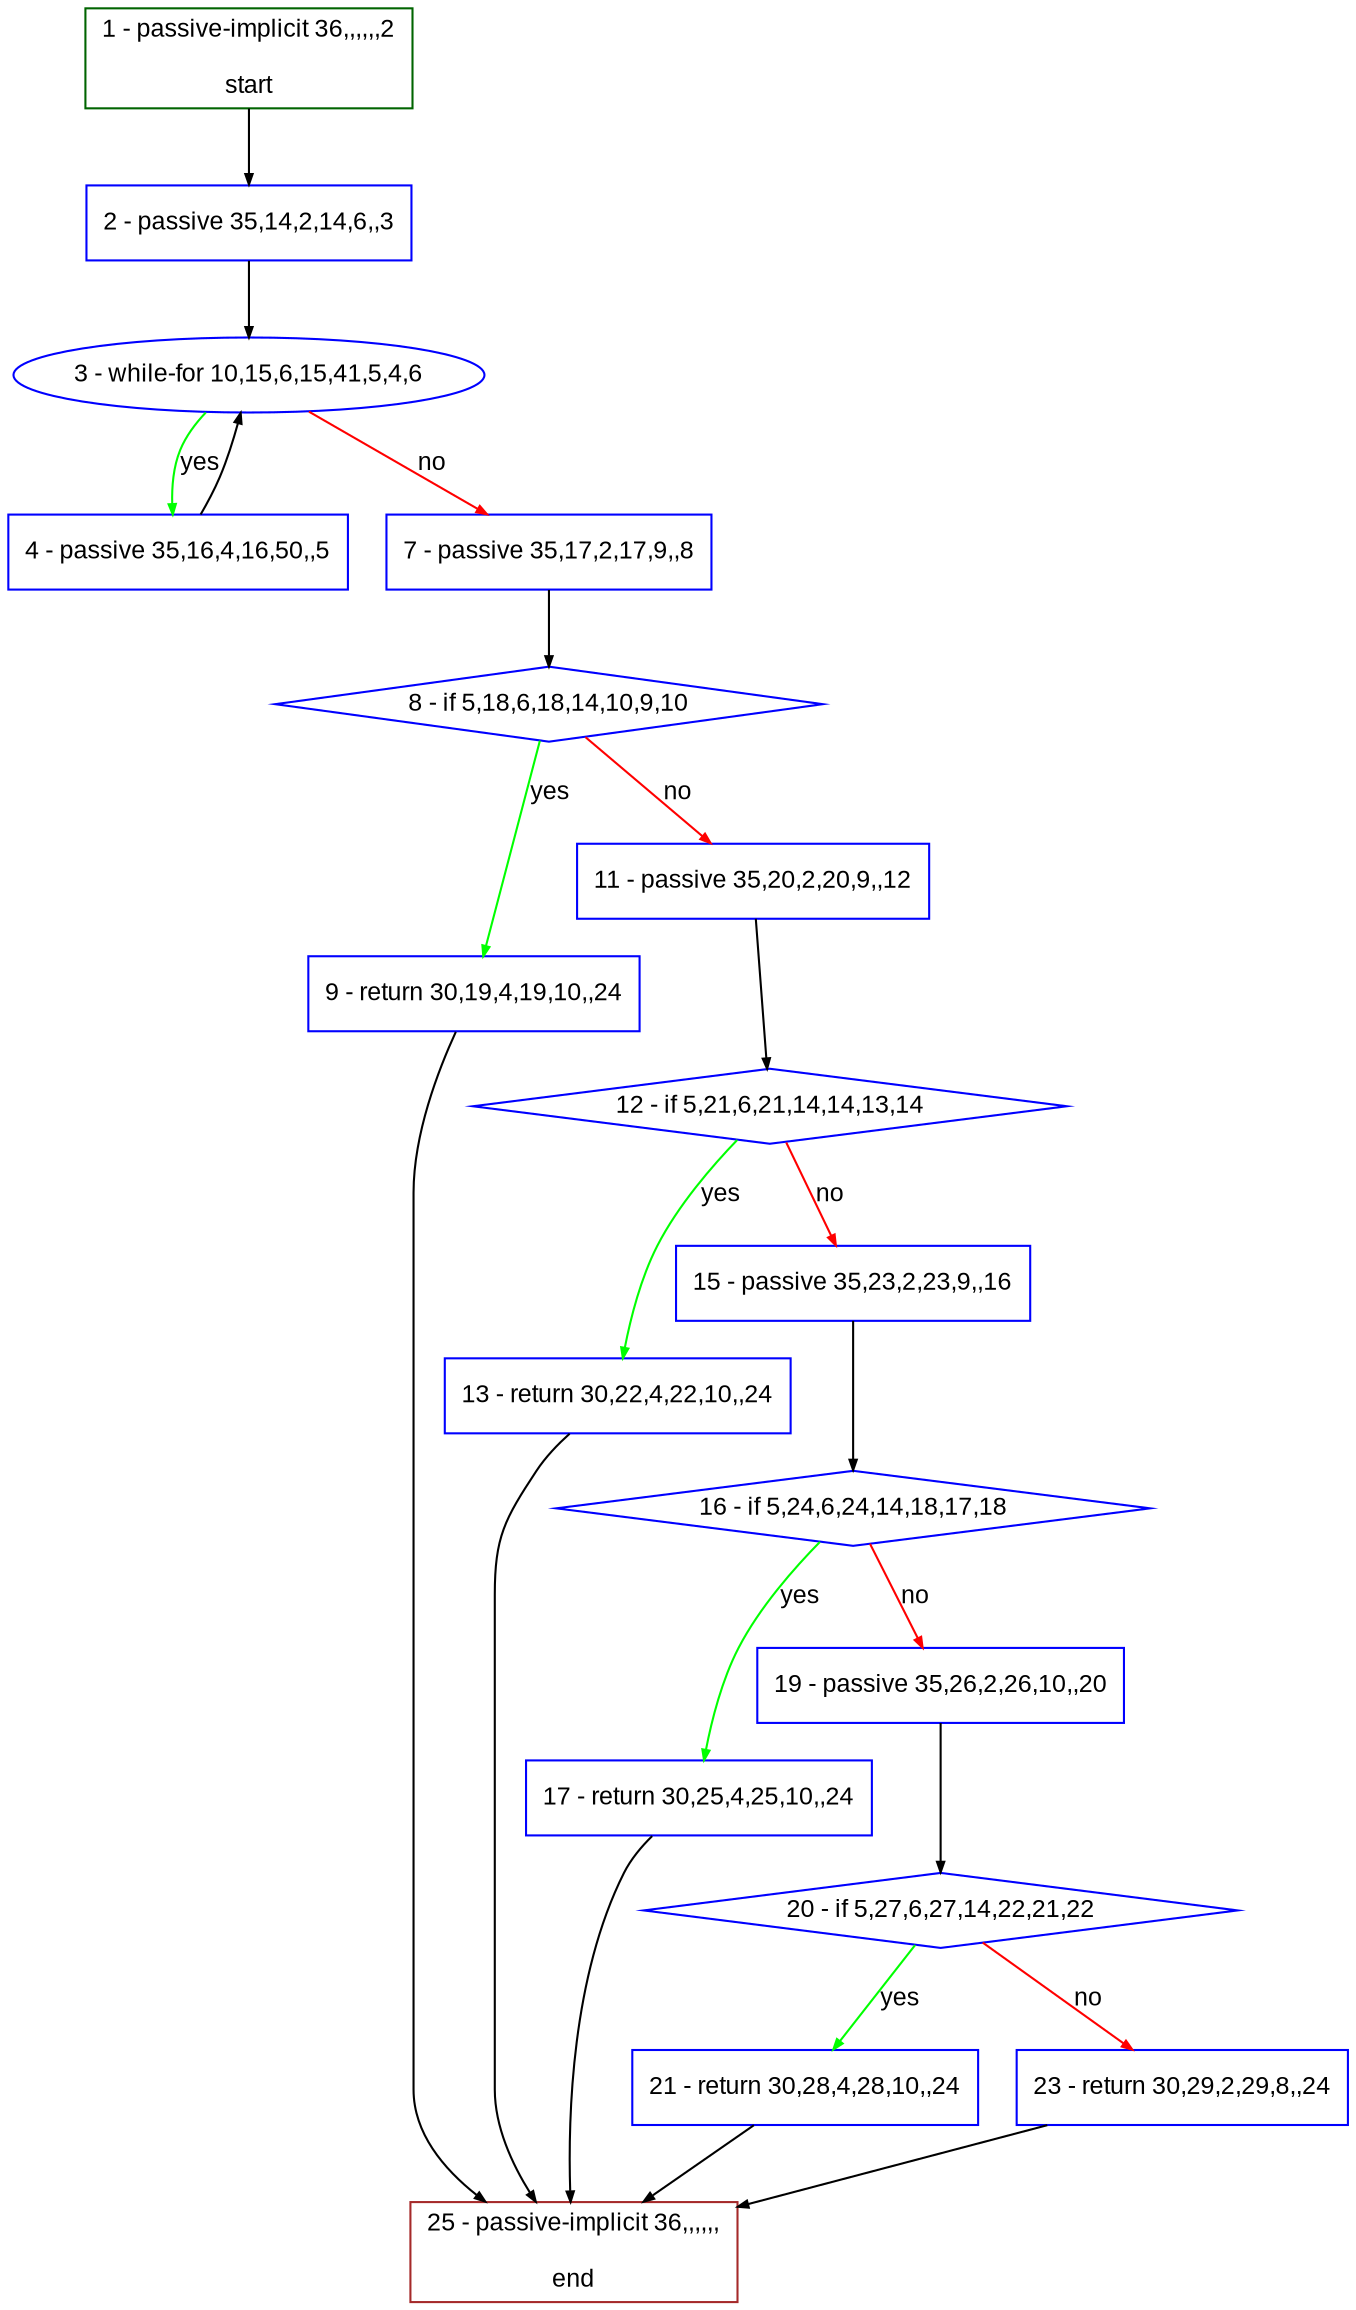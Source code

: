 digraph "" {
  graph [bgcolor="white", fillcolor="#FFFFCC", pack="true", packmode="clust", fontname="Arial", label="", fontsize="12", compound="true", style="rounded,filled"];
  node [node_initialized="no", fillcolor="white", fontname="Arial", label="", color="grey", fontsize="12", fixedsize="false", compound="true", shape="rectangle", style="filled"];
  edge [arrowtail="none", lhead="", fontcolor="black", fontname="Arial", label="", color="black", fontsize="12", arrowhead="normal", arrowsize="0.5", compound="true", ltail="", dir="forward"];
  __N1 [fillcolor="#ffffff", label="2 - passive 35,14,2,14,6,,3", color="#0000ff", shape="box", style="filled"];
  __N2 [fillcolor="#ffffff", label="1 - passive-implicit 36,,,,,,2\n\nstart", color="#006400", shape="box", style="filled"];
  __N3 [fillcolor="#ffffff", label="3 - while-for 10,15,6,15,41,5,4,6", color="#0000ff", shape="oval", style="filled"];
  __N4 [fillcolor="#ffffff", label="4 - passive 35,16,4,16,50,,5", color="#0000ff", shape="box", style="filled"];
  __N5 [fillcolor="#ffffff", label="7 - passive 35,17,2,17,9,,8", color="#0000ff", shape="box", style="filled"];
  __N6 [fillcolor="#ffffff", label="8 - if 5,18,6,18,14,10,9,10", color="#0000ff", shape="diamond", style="filled"];
  __N7 [fillcolor="#ffffff", label="9 - return 30,19,4,19,10,,24", color="#0000ff", shape="box", style="filled"];
  __N8 [fillcolor="#ffffff", label="11 - passive 35,20,2,20,9,,12", color="#0000ff", shape="box", style="filled"];
  __N9 [fillcolor="#ffffff", label="25 - passive-implicit 36,,,,,,\n\nend", color="#a52a2a", shape="box", style="filled"];
  __N10 [fillcolor="#ffffff", label="12 - if 5,21,6,21,14,14,13,14", color="#0000ff", shape="diamond", style="filled"];
  __N11 [fillcolor="#ffffff", label="13 - return 30,22,4,22,10,,24", color="#0000ff", shape="box", style="filled"];
  __N12 [fillcolor="#ffffff", label="15 - passive 35,23,2,23,9,,16", color="#0000ff", shape="box", style="filled"];
  __N13 [fillcolor="#ffffff", label="16 - if 5,24,6,24,14,18,17,18", color="#0000ff", shape="diamond", style="filled"];
  __N14 [fillcolor="#ffffff", label="17 - return 30,25,4,25,10,,24", color="#0000ff", shape="box", style="filled"];
  __N15 [fillcolor="#ffffff", label="19 - passive 35,26,2,26,10,,20", color="#0000ff", shape="box", style="filled"];
  __N16 [fillcolor="#ffffff", label="20 - if 5,27,6,27,14,22,21,22", color="#0000ff", shape="diamond", style="filled"];
  __N17 [fillcolor="#ffffff", label="21 - return 30,28,4,28,10,,24", color="#0000ff", shape="box", style="filled"];
  __N18 [fillcolor="#ffffff", label="23 - return 30,29,2,29,8,,24", color="#0000ff", shape="box", style="filled"];
  __N2 -> __N1 [arrowtail="none", color="#000000", label="", arrowhead="normal", dir="forward"];
  __N1 -> __N3 [arrowtail="none", color="#000000", label="", arrowhead="normal", dir="forward"];
  __N3 -> __N4 [arrowtail="none", color="#00ff00", label="yes", arrowhead="normal", dir="forward"];
  __N4 -> __N3 [arrowtail="none", color="#000000", label="", arrowhead="normal", dir="forward"];
  __N3 -> __N5 [arrowtail="none", color="#ff0000", label="no", arrowhead="normal", dir="forward"];
  __N5 -> __N6 [arrowtail="none", color="#000000", label="", arrowhead="normal", dir="forward"];
  __N6 -> __N7 [arrowtail="none", color="#00ff00", label="yes", arrowhead="normal", dir="forward"];
  __N6 -> __N8 [arrowtail="none", color="#ff0000", label="no", arrowhead="normal", dir="forward"];
  __N7 -> __N9 [arrowtail="none", color="#000000", label="", arrowhead="normal", dir="forward"];
  __N8 -> __N10 [arrowtail="none", color="#000000", label="", arrowhead="normal", dir="forward"];
  __N10 -> __N11 [arrowtail="none", color="#00ff00", label="yes", arrowhead="normal", dir="forward"];
  __N10 -> __N12 [arrowtail="none", color="#ff0000", label="no", arrowhead="normal", dir="forward"];
  __N11 -> __N9 [arrowtail="none", color="#000000", label="", arrowhead="normal", dir="forward"];
  __N12 -> __N13 [arrowtail="none", color="#000000", label="", arrowhead="normal", dir="forward"];
  __N13 -> __N14 [arrowtail="none", color="#00ff00", label="yes", arrowhead="normal", dir="forward"];
  __N13 -> __N15 [arrowtail="none", color="#ff0000", label="no", arrowhead="normal", dir="forward"];
  __N14 -> __N9 [arrowtail="none", color="#000000", label="", arrowhead="normal", dir="forward"];
  __N15 -> __N16 [arrowtail="none", color="#000000", label="", arrowhead="normal", dir="forward"];
  __N16 -> __N17 [arrowtail="none", color="#00ff00", label="yes", arrowhead="normal", dir="forward"];
  __N16 -> __N18 [arrowtail="none", color="#ff0000", label="no", arrowhead="normal", dir="forward"];
  __N17 -> __N9 [arrowtail="none", color="#000000", label="", arrowhead="normal", dir="forward"];
  __N18 -> __N9 [arrowtail="none", color="#000000", label="", arrowhead="normal", dir="forward"];
}
